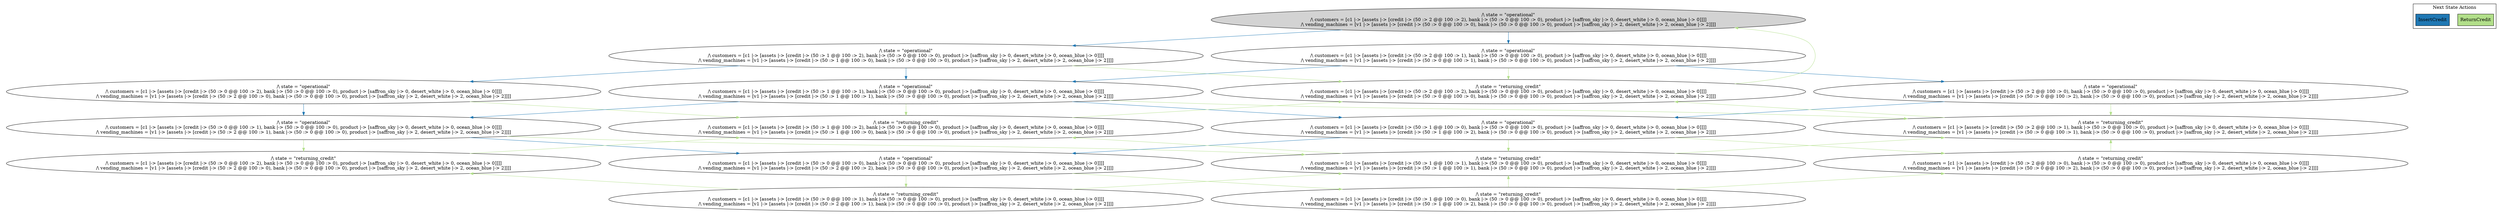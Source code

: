 strict digraph DiskGraph {
edge [colorscheme="paired12"]
nodesep=0.35;
subgraph cluster_graph {
color="white";
-3580296561374259711 [label="/\\ state = \"operational\"\n/\\ customers = [c1 |-> [assets |-> [credit |-> (50 :> 2 @@ 100 :> 2), bank |-> (50 :> 0 @@ 100 :> 0), product |-> [saffron_sky |-> 0, desert_white |-> 0, ocean_blue |-> 0]]]]\n/\\ vending_machines = [v1 |-> [assets |-> [credit |-> (50 :> 0 @@ 100 :> 0), bank |-> (50 :> 0 @@ 100 :> 0), product |-> [saffron_sky |-> 2, desert_white |-> 2, ocean_blue |-> 2]]]]",style = filled]
-3580296561374259711 -> -3921560011911430723 [label="",color="2",fontcolor="2"];
-3921560011911430723 [label="/\\ state = \"operational\"\n/\\ customers = [c1 |-> [assets |-> [credit |-> (50 :> 1 @@ 100 :> 2), bank |-> (50 :> 0 @@ 100 :> 0), product |-> [saffron_sky |-> 0, desert_white |-> 0, ocean_blue |-> 0]]]]\n/\\ vending_machines = [v1 |-> [assets |-> [credit |-> (50 :> 1 @@ 100 :> 0), bank |-> (50 :> 0 @@ 100 :> 0), product |-> [saffron_sky |-> 2, desert_white |-> 2, ocean_blue |-> 2]]]]"];
-3921560011911430723 -> -4842893915406541009 [label="",color="2",fontcolor="2"];
-4842893915406541009 [label="/\\ state = \"operational\"\n/\\ customers = [c1 |-> [assets |-> [credit |-> (50 :> 0 @@ 100 :> 2), bank |-> (50 :> 0 @@ 100 :> 0), product |-> [saffron_sky |-> 0, desert_white |-> 0, ocean_blue |-> 0]]]]\n/\\ vending_machines = [v1 |-> [assets |-> [credit |-> (50 :> 2 @@ 100 :> 0), bank |-> (50 :> 0 @@ 100 :> 0), product |-> [saffron_sky |-> 2, desert_white |-> 2, ocean_blue |-> 2]]]]"];
-3580296561374259711 -> 2563891556342473680 [label="",color="2",fontcolor="2"];
2563891556342473680 [label="/\\ state = \"operational\"\n/\\ customers = [c1 |-> [assets |-> [credit |-> (50 :> 2 @@ 100 :> 1), bank |-> (50 :> 0 @@ 100 :> 0), product |-> [saffron_sky |-> 0, desert_white |-> 0, ocean_blue |-> 0]]]]\n/\\ vending_machines = [v1 |-> [assets |-> [credit |-> (50 :> 0 @@ 100 :> 1), bank |-> (50 :> 0 @@ 100 :> 0), product |-> [saffron_sky |-> 2, desert_white |-> 2, ocean_blue |-> 2]]]]"];
-3921560011911430723 -> 2618613403546208364 [label="",color="2",fontcolor="2"];
2618613403546208364 [label="/\\ state = \"operational\"\n/\\ customers = [c1 |-> [assets |-> [credit |-> (50 :> 1 @@ 100 :> 1), bank |-> (50 :> 0 @@ 100 :> 0), product |-> [saffron_sky |-> 0, desert_white |-> 0, ocean_blue |-> 0]]]]\n/\\ vending_machines = [v1 |-> [assets |-> [credit |-> (50 :> 1 @@ 100 :> 1), bank |-> (50 :> 0 @@ 100 :> 0), product |-> [saffron_sky |-> 2, desert_white |-> 2, ocean_blue |-> 2]]]]"];
-4842893915406541009 -> 5840723770731162366 [label="",color="2",fontcolor="2"];
5840723770731162366 [label="/\\ state = \"operational\"\n/\\ customers = [c1 |-> [assets |-> [credit |-> (50 :> 0 @@ 100 :> 1), bank |-> (50 :> 0 @@ 100 :> 0), product |-> [saffron_sky |-> 0, desert_white |-> 0, ocean_blue |-> 0]]]]\n/\\ vending_machines = [v1 |-> [assets |-> [credit |-> (50 :> 2 @@ 100 :> 1), bank |-> (50 :> 0 @@ 100 :> 0), product |-> [saffron_sky |-> 2, desert_white |-> 2, ocean_blue |-> 2]]]]"];
2563891556342473680 -> 2618613403546208364 [label="",color="2",fontcolor="2"];
2618613403546208364 -> 5840723770731162366 [label="",color="2",fontcolor="2"];
-3921560011911430723 -> 7203160189988466974 [label="",color="3",fontcolor="3"];
7203160189988466974 [label="/\\ state = \"returning_credit\"\n/\\ customers = [c1 |-> [assets |-> [credit |-> (50 :> 2 @@ 100 :> 2), bank |-> (50 :> 0 @@ 100 :> 0), product |-> [saffron_sky |-> 0, desert_white |-> 0, ocean_blue |-> 0]]]]\n/\\ vending_machines = [v1 |-> [assets |-> [credit |-> (50 :> 0 @@ 100 :> 0), bank |-> (50 :> 0 @@ 100 :> 0), product |-> [saffron_sky |-> 2, desert_white |-> 2, ocean_blue |-> 2]]]]"];
2563891556342473680 -> -4459747759036611427 [label="",color="2",fontcolor="2"];
-4459747759036611427 [label="/\\ state = \"operational\"\n/\\ customers = [c1 |-> [assets |-> [credit |-> (50 :> 2 @@ 100 :> 0), bank |-> (50 :> 0 @@ 100 :> 0), product |-> [saffron_sky |-> 0, desert_white |-> 0, ocean_blue |-> 0]]]]\n/\\ vending_machines = [v1 |-> [assets |-> [credit |-> (50 :> 0 @@ 100 :> 2), bank |-> (50 :> 0 @@ 100 :> 0), product |-> [saffron_sky |-> 2, desert_white |-> 2, ocean_blue |-> 2]]]]"];
-4842893915406541009 -> 7220729022817704610 [label="",color="3",fontcolor="3"];
7220729022817704610 [label="/\\ state = \"returning_credit\"\n/\\ customers = [c1 |-> [assets |-> [credit |-> (50 :> 1 @@ 100 :> 2), bank |-> (50 :> 0 @@ 100 :> 0), product |-> [saffron_sky |-> 0, desert_white |-> 0, ocean_blue |-> 0]]]]\n/\\ vending_machines = [v1 |-> [assets |-> [credit |-> (50 :> 1 @@ 100 :> 0), bank |-> (50 :> 0 @@ 100 :> 0), product |-> [saffron_sky |-> 2, desert_white |-> 2, ocean_blue |-> 2]]]]"];
5840723770731162366 -> -5728185577171219021 [label="",color="2",fontcolor="2"];
-5728185577171219021 [label="/\\ state = \"operational\"\n/\\ customers = [c1 |-> [assets |-> [credit |-> (50 :> 0 @@ 100 :> 0), bank |-> (50 :> 0 @@ 100 :> 0), product |-> [saffron_sky |-> 0, desert_white |-> 0, ocean_blue |-> 0]]]]\n/\\ vending_machines = [v1 |-> [assets |-> [credit |-> (50 :> 2 @@ 100 :> 2), bank |-> (50 :> 0 @@ 100 :> 0), product |-> [saffron_sky |-> 2, desert_white |-> 2, ocean_blue |-> 2]]]]"];
2618613403546208364 -> -4190562311148196063 [label="",color="2",fontcolor="2"];
-4190562311148196063 [label="/\\ state = \"operational\"\n/\\ customers = [c1 |-> [assets |-> [credit |-> (50 :> 1 @@ 100 :> 0), bank |-> (50 :> 0 @@ 100 :> 0), product |-> [saffron_sky |-> 0, desert_white |-> 0, ocean_blue |-> 0]]]]\n/\\ vending_machines = [v1 |-> [assets |-> [credit |-> (50 :> 1 @@ 100 :> 2), bank |-> (50 :> 0 @@ 100 :> 0), product |-> [saffron_sky |-> 2, desert_white |-> 2, ocean_blue |-> 2]]]]"];
7203160189988466974 -> -3580296561374259711 [label="",color="3",fontcolor="3"];
2563891556342473680 -> 7203160189988466974 [label="",color="3",fontcolor="3"];
-4459747759036611427 -> -4190562311148196063 [label="",color="2",fontcolor="2"];
5840723770731162366 -> -8506789262883967117 [label="",color="3",fontcolor="3"];
-8506789262883967117 [label="/\\ state = \"returning_credit\"\n/\\ customers = [c1 |-> [assets |-> [credit |-> (50 :> 1 @@ 100 :> 1), bank |-> (50 :> 0 @@ 100 :> 0), product |-> [saffron_sky |-> 0, desert_white |-> 0, ocean_blue |-> 0]]]]\n/\\ vending_machines = [v1 |-> [assets |-> [credit |-> (50 :> 1 @@ 100 :> 1), bank |-> (50 :> 0 @@ 100 :> 0), product |-> [saffron_sky |-> 2, desert_white |-> 2, ocean_blue |-> 2]]]]"];
2618613403546208364 -> -8200427164346497841 [label="",color="3",fontcolor="3"];
-8200427164346497841 [label="/\\ state = \"returning_credit\"\n/\\ customers = [c1 |-> [assets |-> [credit |-> (50 :> 2 @@ 100 :> 1), bank |-> (50 :> 0 @@ 100 :> 0), product |-> [saffron_sky |-> 0, desert_white |-> 0, ocean_blue |-> 0]]]]\n/\\ vending_machines = [v1 |-> [assets |-> [credit |-> (50 :> 0 @@ 100 :> 1), bank |-> (50 :> 0 @@ 100 :> 0), product |-> [saffron_sky |-> 2, desert_white |-> 2, ocean_blue |-> 2]]]]"];
-4190562311148196063 -> -5728185577171219021 [label="",color="2",fontcolor="2"];
7220729022817704610 -> 7203160189988466974 [label="",color="3",fontcolor="3"];
-4459747759036611427 -> -8200427164346497841 [label="",color="3",fontcolor="3"];
5840723770731162366 -> 1255495617657550896 [label="",color="3",fontcolor="3"];
1255495617657550896 [label="/\\ state = \"returning_credit\"\n/\\ customers = [c1 |-> [assets |-> [credit |-> (50 :> 0 @@ 100 :> 2), bank |-> (50 :> 0 @@ 100 :> 0), product |-> [saffron_sky |-> 0, desert_white |-> 0, ocean_blue |-> 0]]]]\n/\\ vending_machines = [v1 |-> [assets |-> [credit |-> (50 :> 2 @@ 100 :> 0), bank |-> (50 :> 0 @@ 100 :> 0), product |-> [saffron_sky |-> 2, desert_white |-> 2, ocean_blue |-> 2]]]]"];
-4190562311148196063 -> 8051649102423008130 [label="",color="3",fontcolor="3"];
8051649102423008130 [label="/\\ state = \"returning_credit\"\n/\\ customers = [c1 |-> [assets |-> [credit |-> (50 :> 2 @@ 100 :> 0), bank |-> (50 :> 0 @@ 100 :> 0), product |-> [saffron_sky |-> 0, desert_white |-> 0, ocean_blue |-> 0]]]]\n/\\ vending_machines = [v1 |-> [assets |-> [credit |-> (50 :> 0 @@ 100 :> 2), bank |-> (50 :> 0 @@ 100 :> 0), product |-> [saffron_sky |-> 2, desert_white |-> 2, ocean_blue |-> 2]]]]"];
2618613403546208364 -> 7220729022817704610 [label="",color="3",fontcolor="3"];
-5728185577171219021 -> 7529700816326510654 [label="",color="3",fontcolor="3"];
7529700816326510654 [label="/\\ state = \"returning_credit\"\n/\\ customers = [c1 |-> [assets |-> [credit |-> (50 :> 1 @@ 100 :> 0), bank |-> (50 :> 0 @@ 100 :> 0), product |-> [saffron_sky |-> 0, desert_white |-> 0, ocean_blue |-> 0]]]]\n/\\ vending_machines = [v1 |-> [assets |-> [credit |-> (50 :> 1 @@ 100 :> 2), bank |-> (50 :> 0 @@ 100 :> 0), product |-> [saffron_sky |-> 2, desert_white |-> 2, ocean_blue |-> 2]]]]"];
-8506789262883967117 -> -8200427164346497841 [label="",color="3",fontcolor="3"];
-4190562311148196063 -> -8506789262883967117 [label="",color="3",fontcolor="3"];
-8506789262883967117 -> 7220729022817704610 [label="",color="3",fontcolor="3"];
1255495617657550896 -> 7220729022817704610 [label="",color="3",fontcolor="3"];
-5728185577171219021 -> -240779394033971743 [label="",color="3",fontcolor="3"];
-240779394033971743 [label="/\\ state = \"returning_credit\"\n/\\ customers = [c1 |-> [assets |-> [credit |-> (50 :> 0 @@ 100 :> 1), bank |-> (50 :> 0 @@ 100 :> 0), product |-> [saffron_sky |-> 0, desert_white |-> 0, ocean_blue |-> 0]]]]\n/\\ vending_machines = [v1 |-> [assets |-> [credit |-> (50 :> 2 @@ 100 :> 1), bank |-> (50 :> 0 @@ 100 :> 0), product |-> [saffron_sky |-> 2, desert_white |-> 2, ocean_blue |-> 2]]]]"];
-8200427164346497841 -> 7203160189988466974 [label="",color="3",fontcolor="3"];
-240779394033971743 -> -8506789262883967117 [label="",color="3",fontcolor="3"];
7529700816326510654 -> 8051649102423008130 [label="",color="3",fontcolor="3"];
8051649102423008130 -> -8200427164346497841 [label="",color="3",fontcolor="3"];
-240779394033971743 -> 1255495617657550896 [label="",color="3",fontcolor="3"];
7529700816326510654 -> -8506789262883967117 [label="",color="3",fontcolor="3"];
{rank = same; -3580296561374259711;}
{rank = same; 2563891556342473680;-3921560011911430723;}
{rank = same; 7203160189988466974;-4842893915406541009;-4459747759036611427;2618613403546208364;}
{rank = same; -4190562311148196063;-8200427164346497841;7220729022817704610;5840723770731162366;}
{rank = same; -5728185577171219021;1255495617657550896;8051649102423008130;-8506789262883967117;}
{rank = same; 7529700816326510654;-240779394033971743;}
}
subgraph cluster_legend {graph[style=bold];label = "Next State Actions" style="solid"
node [ labeljust="l",colorscheme="paired12",style=filled,shape=record ]
ReturnCredit [label="ReturnCredit",fillcolor=3]
InsertCredit [label="InsertCredit",fillcolor=2]
}}
